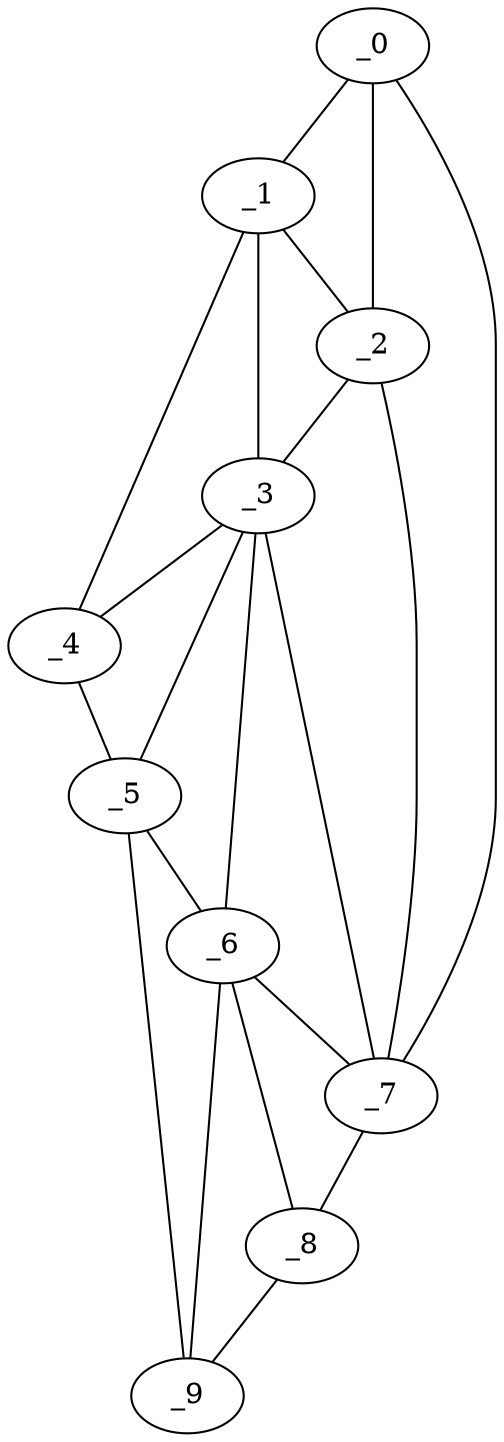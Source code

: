 graph "obj82__305.gxl" {
	_0	 [x=58,
		y=7];
	_1	 [x=74,
		y=26];
	_0 -- _1	 [valence=1];
	_2	 [x=77,
		y=17];
	_0 -- _2	 [valence=2];
	_7	 [x=96,
		y=17];
	_0 -- _7	 [valence=1];
	_1 -- _2	 [valence=2];
	_3	 [x=81,
		y=20];
	_1 -- _3	 [valence=2];
	_4	 [x=82,
		y=35];
	_1 -- _4	 [valence=1];
	_2 -- _3	 [valence=2];
	_2 -- _7	 [valence=2];
	_3 -- _4	 [valence=1];
	_5	 [x=90,
		y=32];
	_3 -- _5	 [valence=1];
	_6	 [x=94,
		y=24];
	_3 -- _6	 [valence=2];
	_3 -- _7	 [valence=2];
	_4 -- _5	 [valence=1];
	_5 -- _6	 [valence=2];
	_9	 [x=105,
		y=23];
	_5 -- _9	 [valence=1];
	_6 -- _7	 [valence=2];
	_8	 [x=101,
		y=20];
	_6 -- _8	 [valence=2];
	_6 -- _9	 [valence=1];
	_7 -- _8	 [valence=1];
	_8 -- _9	 [valence=1];
}
